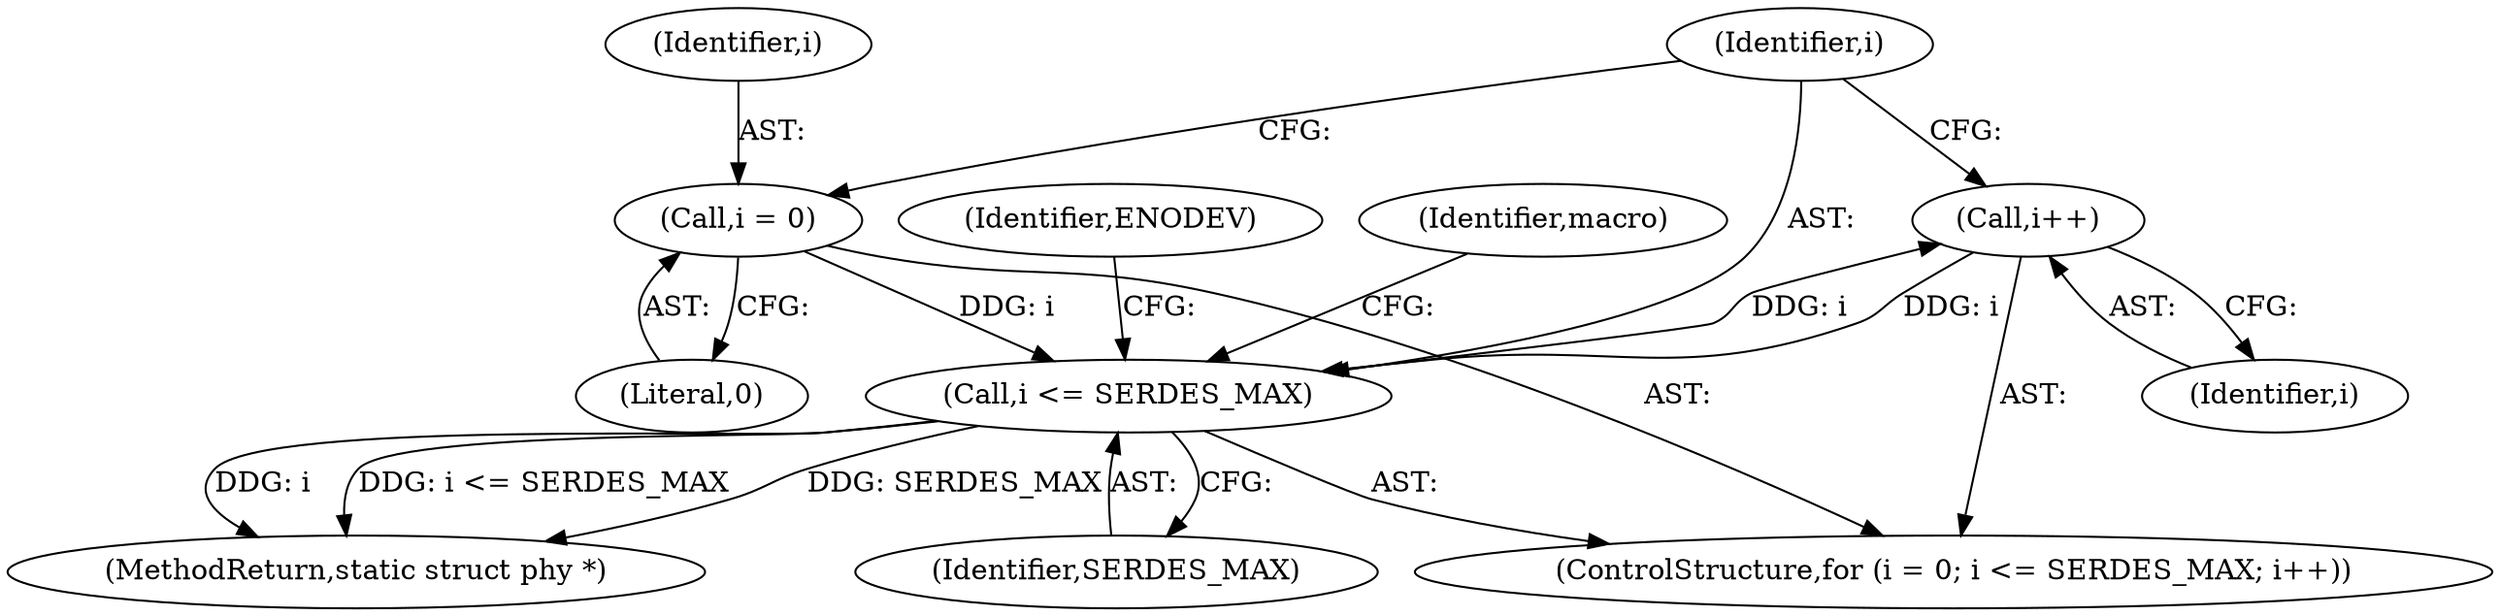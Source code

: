 digraph "1_linux_6acb47d1a318e5b3b7115354ebc4ea060c59d3a1_0@del" {
"1000144" [label="(Call,i++)"];
"1000141" [label="(Call,i <= SERDES_MAX)"];
"1000138" [label="(Call,i = 0)"];
"1000144" [label="(Call,i++)"];
"1000139" [label="(Identifier,i)"];
"1000149" [label="(Identifier,macro)"];
"1000145" [label="(Identifier,i)"];
"1000192" [label="(Identifier,ENODEV)"];
"1000137" [label="(ControlStructure,for (i = 0; i <= SERDES_MAX; i++))"];
"1000138" [label="(Call,i = 0)"];
"1000193" [label="(MethodReturn,static struct phy *)"];
"1000141" [label="(Call,i <= SERDES_MAX)"];
"1000142" [label="(Identifier,i)"];
"1000144" [label="(Call,i++)"];
"1000143" [label="(Identifier,SERDES_MAX)"];
"1000140" [label="(Literal,0)"];
"1000144" -> "1000137"  [label="AST: "];
"1000144" -> "1000145"  [label="CFG: "];
"1000145" -> "1000144"  [label="AST: "];
"1000142" -> "1000144"  [label="CFG: "];
"1000144" -> "1000141"  [label="DDG: i"];
"1000141" -> "1000144"  [label="DDG: i"];
"1000141" -> "1000137"  [label="AST: "];
"1000141" -> "1000143"  [label="CFG: "];
"1000142" -> "1000141"  [label="AST: "];
"1000143" -> "1000141"  [label="AST: "];
"1000149" -> "1000141"  [label="CFG: "];
"1000192" -> "1000141"  [label="CFG: "];
"1000141" -> "1000193"  [label="DDG: i"];
"1000141" -> "1000193"  [label="DDG: i <= SERDES_MAX"];
"1000141" -> "1000193"  [label="DDG: SERDES_MAX"];
"1000138" -> "1000141"  [label="DDG: i"];
"1000138" -> "1000137"  [label="AST: "];
"1000138" -> "1000140"  [label="CFG: "];
"1000139" -> "1000138"  [label="AST: "];
"1000140" -> "1000138"  [label="AST: "];
"1000142" -> "1000138"  [label="CFG: "];
}
